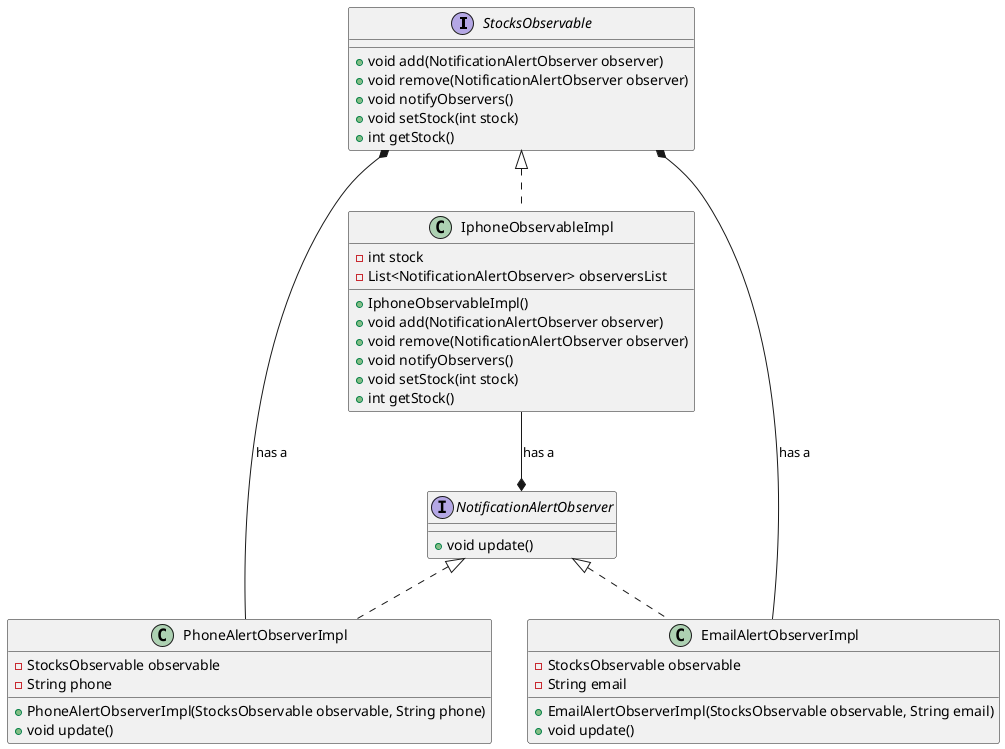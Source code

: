 @startuml observer design pattern

interface StocksObservable {
    +void add(NotificationAlertObserver observer)
    +void remove(NotificationAlertObserver observer)
    +void notifyObservers()
    +void setStock(int stock)
    +int getStock()
}

interface NotificationAlertObserver {
    +void update()
}

class PhoneAlertObserverImpl implements NotificationAlertObserver {
    -StocksObservable observable
    -String phone

    +PhoneAlertObserverImpl(StocksObservable observable, String phone)
    +void update()
}

class EmailAlertObserverImpl implements NotificationAlertObserver {

    -StocksObservable observable
    -String email

    +EmailAlertObserverImpl(StocksObservable observable, String email)
    +void update()

}

class IphoneObservableImpl implements StocksObservable {

    -int stock
    -List<NotificationAlertObserver> observersList

    +IphoneObservableImpl()
    +void add(NotificationAlertObserver observer)
    +void remove(NotificationAlertObserver observer)
    +void notifyObservers()
    +void setStock(int stock)
    +int getStock()

}

PhoneAlertObserverImpl --* StocksObservable : has a
EmailAlertObserverImpl --* StocksObservable : has a

IphoneObservableImpl --* NotificationAlertObserver : has a

@enduml


